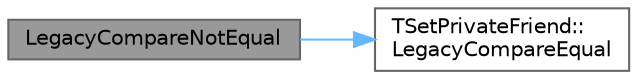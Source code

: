 digraph "LegacyCompareNotEqual"
{
 // INTERACTIVE_SVG=YES
 // LATEX_PDF_SIZE
  bgcolor="transparent";
  edge [fontname=Helvetica,fontsize=10,labelfontname=Helvetica,labelfontsize=10];
  node [fontname=Helvetica,fontsize=10,shape=box,height=0.2,width=0.4];
  rankdir="LR";
  Node1 [id="Node000001",label="LegacyCompareNotEqual",height=0.2,width=0.4,color="gray40", fillcolor="grey60", style="filled", fontcolor="black",tooltip=" "];
  Node1 -> Node2 [id="edge1_Node000001_Node000002",color="steelblue1",style="solid",tooltip=" "];
  Node2 [id="Node000002",label="TSetPrivateFriend::\lLegacyCompareEqual",height=0.2,width=0.4,color="grey40", fillcolor="white", style="filled",URL="$dd/dd5/structTSetPrivateFriend.html#ac248b69285fb4e9d26b09a12eb0f4b61",tooltip=" "];
}

